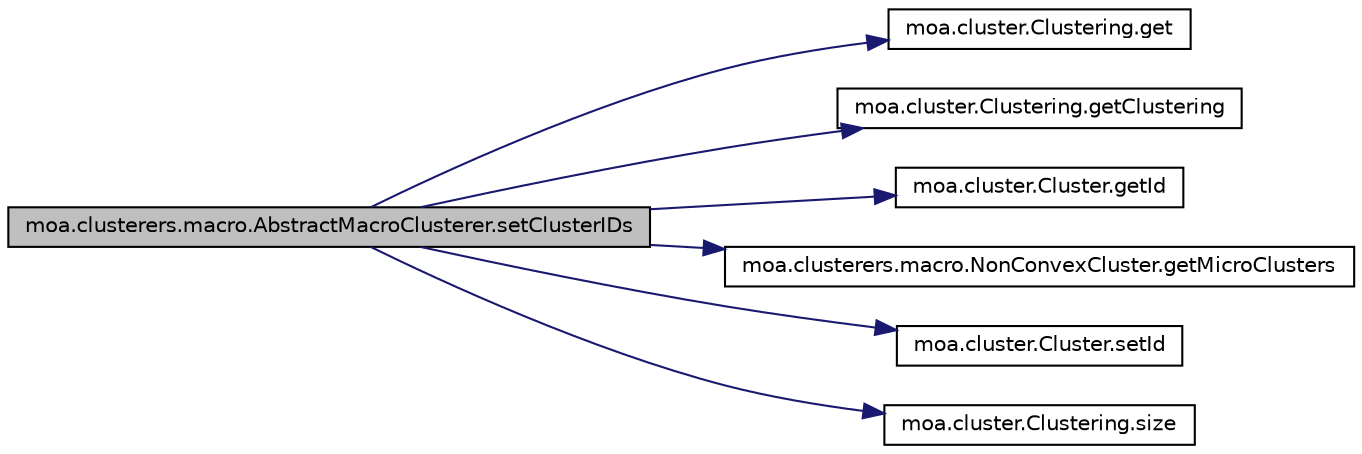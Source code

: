 digraph G
{
  edge [fontname="Helvetica",fontsize="10",labelfontname="Helvetica",labelfontsize="10"];
  node [fontname="Helvetica",fontsize="10",shape=record];
  rankdir=LR;
  Node1 [label="moa.clusterers.macro.AbstractMacroClusterer.setClusterIDs",height=0.2,width=0.4,color="black", fillcolor="grey75", style="filled" fontcolor="black"];
  Node1 -> Node2 [color="midnightblue",fontsize="10",style="solid",fontname="Helvetica"];
  Node2 [label="moa.cluster.Clustering.get",height=0.2,width=0.4,color="black", fillcolor="white", style="filled",URL="$classmoa_1_1cluster_1_1Clustering.html#a6a66be9b90f5cb06b044da278cdf24c9",tooltip="remove a cluster from the clustering"];
  Node1 -> Node3 [color="midnightblue",fontsize="10",style="solid",fontname="Helvetica"];
  Node3 [label="moa.cluster.Clustering.getClustering",height=0.2,width=0.4,color="black", fillcolor="white", style="filled",URL="$classmoa_1_1cluster_1_1Clustering.html#a19a03f96dd3d8cedda1b74b5883735d7"];
  Node1 -> Node4 [color="midnightblue",fontsize="10",style="solid",fontname="Helvetica"];
  Node4 [label="moa.cluster.Cluster.getId",height=0.2,width=0.4,color="black", fillcolor="white", style="filled",URL="$classmoa_1_1cluster_1_1Cluster.html#aec009f106ed5a6940f956a07af28ffd2"];
  Node1 -> Node5 [color="midnightblue",fontsize="10",style="solid",fontname="Helvetica"];
  Node5 [label="moa.clusterers.macro.NonConvexCluster.getMicroClusters",height=0.2,width=0.4,color="black", fillcolor="white", style="filled",URL="$classmoa_1_1clusterers_1_1macro_1_1NonConvexCluster.html#ac44dbca24bf943f3316932e06fd895d7"];
  Node1 -> Node6 [color="midnightblue",fontsize="10",style="solid",fontname="Helvetica"];
  Node6 [label="moa.cluster.Cluster.setId",height=0.2,width=0.4,color="black", fillcolor="white", style="filled",URL="$classmoa_1_1cluster_1_1Cluster.html#ab2150fa98345a6891ed070c12f9ff809"];
  Node1 -> Node7 [color="midnightblue",fontsize="10",style="solid",fontname="Helvetica"];
  Node7 [label="moa.cluster.Clustering.size",height=0.2,width=0.4,color="black", fillcolor="white", style="filled",URL="$classmoa_1_1cluster_1_1Clustering.html#a054a386d94acf3b88574f061ab4c8d71"];
}
